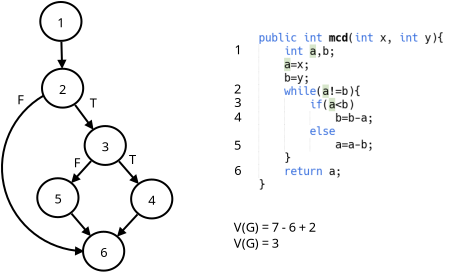 <?xml version="1.0" encoding="UTF-8"?>
<dia:diagram xmlns:dia="http://www.lysator.liu.se/~alla/dia/">
  <dia:layer name="Fondo" visible="true" connectable="true" active="true">
    <dia:object type="Flowchart - Ellipse" version="0" id="O0">
      <dia:attribute name="obj_pos">
        <dia:point val="6.78,3.585"/>
      </dia:attribute>
      <dia:attribute name="obj_bb">
        <dia:rectangle val="6.73,3.535;8.89,5.579"/>
      </dia:attribute>
      <dia:attribute name="elem_corner">
        <dia:point val="6.78,3.585"/>
      </dia:attribute>
      <dia:attribute name="elem_width">
        <dia:real val="2.06"/>
      </dia:attribute>
      <dia:attribute name="elem_height">
        <dia:real val="1.944"/>
      </dia:attribute>
      <dia:attribute name="show_background">
        <dia:boolean val="true"/>
      </dia:attribute>
      <dia:attribute name="padding">
        <dia:real val="0.354"/>
      </dia:attribute>
      <dia:attribute name="text">
        <dia:composite type="text">
          <dia:attribute name="string">
            <dia:string>#1#</dia:string>
          </dia:attribute>
          <dia:attribute name="font">
            <dia:font family="sans" style="0" name="Helvetica"/>
          </dia:attribute>
          <dia:attribute name="height">
            <dia:real val="0.8"/>
          </dia:attribute>
          <dia:attribute name="pos">
            <dia:point val="7.81,4.751"/>
          </dia:attribute>
          <dia:attribute name="color">
            <dia:color val="#000000ff"/>
          </dia:attribute>
          <dia:attribute name="alignment">
            <dia:enum val="1"/>
          </dia:attribute>
        </dia:composite>
      </dia:attribute>
    </dia:object>
    <dia:object type="Standard - Image" version="0" id="O1">
      <dia:attribute name="obj_pos">
        <dia:point val="17.2,4.75"/>
      </dia:attribute>
      <dia:attribute name="obj_bb">
        <dia:rectangle val="17.2,4.75;27.679,13.4"/>
      </dia:attribute>
      <dia:attribute name="elem_corner">
        <dia:point val="17.2,4.75"/>
      </dia:attribute>
      <dia:attribute name="elem_width">
        <dia:real val="10.479"/>
      </dia:attribute>
      <dia:attribute name="elem_height">
        <dia:real val="8.65"/>
      </dia:attribute>
      <dia:attribute name="draw_border">
        <dia:boolean val="false"/>
      </dia:attribute>
      <dia:attribute name="keep_aspect">
        <dia:boolean val="true"/>
      </dia:attribute>
      <dia:attribute name="file">
        <dia:string>##</dia:string>
      </dia:attribute>
      <dia:attribute name="inline_data">
        <dia:boolean val="true"/>
      </dia:attribute>
      <dia:attribute name="pixbuf">
        <dia:composite type="pixbuf">
          <dia:attribute name="data">
            <dia:data>iVBORw0KGgoAAAANSUhEUgAAAWkAAAEqCAYAAADXt6GMAAAABHNCSVQICAgIfAhkiAAAIABJREFU
eJzt3XlcU8f6P/DPCUsMEBZFBTfAFRArsgmIa1XcRS3aKhavIt663N5LrbfXLmi9/Wlbl36ltXVp
1Rb1asVailhbRZEqIqCtghZUQAShCiLIvmR+f6SJpklYQkIS87xfL17CycycJ0cdnsyZM8MxxhgI
IYToJJ62AyCEEKIcddKEEKLDqJMmhBAdRp00IYToMOqkCSFEh1EnTQghOow6aUII0WHUSRNCiA6j
TpoQQnQYddKEEKLDqJMmhBAdRp00IYS0YPfu3XB3d4eFhQV4PB4aGxs77Nw630nfyK+D18oc7Iov
a7HsmatV8FqZI/P14HHLF/PYhQp4rczBgYRydYSsEk3FUF7VhIs3qtXaZkd5+eWXwXEcOI5DZWWl
wjKjR4/GmDFjWmyLrm/bPc/X7NixY+DxeEhPT2+xbEZGBsLDw5GXl4eQkBC8++674PE6rus07rAz
dQAnexOET7EBACRlVONmfl2r6jU2Sf7U3oKAmohBJAKmvJMP70EC+Luaqa1dXREXF4fz58/jzJkz
LZal69t2z/M1mzVrFlxdXfHmm28iISGh2bLJyckAgPXr1+P111/viPBkPFeddF87U4RPMQUAlFQ0
tbqTnjbcAj6DBOhqZaTJ8Do8BgaGuobndyXadevWYejQoRg3blyLZen6tt3zfM04jkNERASWLFmC
xMREjB49WmnZiooKAEC/fv06KjwZOj/c0RHM+Dw4djeBeSftXQ5diEGfXLlyBenp6XjllVdaVZ6u
b9s979dszpw54PP52L17d7PlJEvuGxtrJ6dV21l/vVOLsG338X5oN1RUNSH6TDkeVTZhYE9T/GNm
F3gM6CQtm11Qj/mbCrA40BrLp3eWacf/n7lwc+Jj1+s95M5x5HwFos88RklFE5y6m+K1aTYIcFP9
I9OOHx7hq1OPpT+vnNEZiyZaKy1f9KgR+356jOSb1SipaEIXoRGG9e+E0PHW6NfDVKMxSK7Zuwu6
wsqchy/iypD/oAHdbYzx2jQbTPS0kJZdtLkQGXlPP0X8klENr5U50p/njrLEmrm2bYrzl19+wciR
I/GPf/wDDQ0N2L9/P0aMGIEtW7YgLCwMN27cwNSpU7F//37w+Xxpvd9++w0bN25EYmIiysrKYG9v
jxEjRuD111+Ht7e3tNzZs2exevVq3LhxA/369cPHH3/cbDz79+8HIP7Y2hx9ub4AsHz5cnz++eeI
i4vD1KlTpcdramrg7u6O0tJSXL9+Hfb29m1uuy306Zo5OzvjwYMHKC4uhqmp7P/B+Ph4TJ06Fe+8
8w42bNggV9fKygrjx49HTEwMdu/eDYFAoPAcIpEIgDj71ga1/2o4dLYcdx80YLKXBZpEDKevVmHl
Z0XY/a8eGOzAb7kBJU5frcKDx42Y7G0BjgN+TK1ExM5i7FhlD6+Bii9uS7wHCWBsxKH4USNiLz1p
tuzt+/X4+/YilFc1wd/VDOOHmaKyRoRz16pgZWaEN17qovEYAPHN0Wu5tRjnbo6hfTvhxOUneGff
AzjamWJgT/E/0iB/S/i7NkLEgD0ny9CnqwkmeT/9D9Oev4evvvpKehPv559/hr+/v/Tnw4cPY+LE
iVi8eDEA4OTJk5g1axbq6p7+58zLy0NeXh4aGxvxv//9D4C4I588ebK0XGZmJmbOnIkBAwYojePc
uXOwsbHBwIEDm41Xn67vli1bcPbsWYSFhSEjIwNduoj/Tb311lvIzs5GTEyMxjtoQL+uWWhoKNau
XYsTJ07I/cI+ePAgAODVV19VWt/X1xcnTpxASkqK0hvQhYWFAABLS0uVYmw3piZXb9cwzxV3mOeK
O+y3nBrp8Yy8Wua18g5b9n/3pcey7tUxzxV32GexpXLt+L2ew5Z+Uij9OfNuLfNccYd5r7zD0rKr
pcd/u1PDfFblsNCPCxTG88Ghh8xzxR32R1lDq2Pfe6pMaZmFHxYwr5V3WNL1KpnjVbVNLPlGtZJa
rddSDJJr5r3qDsu6Vyc9/lN6JfNccYf933fy17KxScQ8V9xhr39e1O74kpKSGAAGgH388cds/Pjx
DADjOI7t27ePDR48mAFgy5cvZ4wxVllZyWxtbaV15s6dyw4dOsSOHDnCQkJC2Pz586Vtz5o1S1ru
pZdeYocPH2b+/v7SYwDYkydPpOWfPHnCeDweGzduXKvj1/XrK5Gens5MTExYcHAwY4yxc+fOMY7j
2KJFi9R2jtbSh2t27949xuPx2Jw5c2SOV1VVMQsLC+bv799s/fj4eAaAffDBB3Kv1dTUsKSkJGZr
a8vMzc1ZRUWFWmJuK7Vn0i/07YQXnJ4ObQx24GOIUyek36pBRbUIlmaqjW8NduTDc8DTjFl8Hj6u
3qnF48omWFto7qZfdmE9buTXYexQc7nhFTM+D74uqmXyqvB1NsPAXk8/1o0YLD53bnF9h8Xw+uuv
QygU4vTp0+jVqxdCQ0Px22+/ITMzE3/88QcA4Pvvv0dJSQkAYMGCBYiOjpbWDw4Oxv379wGIP0qe
OnUKANCzZ08cOnQIxsbGGDNmDHr37o36evn3VVhYCJFIhO7du6v9vWn7+np4eGDDhg146623sGvX
LmzatAkODg7Yvn17h5xfFdq8Zr169cKLL76IuLg4lJeXw8rKCgAQGxuLyspKLFq0qNn6kn9DBQUF
Msfd3NyQmZkJAOjbty+OHj0KoVCo/jfQCmq/I+DcS35stq+dCRgD8h80qNyua59Ocsdc+og/It0v
1ezE8ht3xR/DvVUcVlEnx+4mMj+b8XkwMeJQXdcxd8yNjIxgYmICc3Nz8fnNzGT+rK2tBQCZ+aeS
4Y9n9eghvudQWFiI6mrxnNmxY8dKb85069YNPj4+CmN49OgRAMDGxqbd7+evtH19AeDNN9/E6NGj
sWzZMty9exfffPON1jqI1tD2NQsNDUVdXR2OHj0qPXbw4EEIBALMnTu32bqSf0OlpaUyx5cvX441
a9Zg5MiRyMnJwaFDh9QfeCupvZO2NJfPaC3NxMeq60Qqt2veSX7QXnLX+XFVk8rttkZFtbh9awvt
3+XuZCp/HThOPLVJF0iexCovf/oAhKRDVuTZh1Q6d5a9idy1a1eFdSQ3eCS/ENRJF64vj8eTjq8O
HDgQfn5+HXZuVWj7ms2ePRuWlpbST2tlZWU4deoUgoKCpJm1MpIEQZJkSCxfvhwffvghzp8/j9Gj
R2Pnzp24d++eZt5AC9Te61Qo6DAlnZwZ/8/TKblJ2tjE0KBk4nxVrfzxqlpxp6/JoQ4AEArE7T+u
VP2XjKF59j9HUVGR0nKSjBwAHj58KPOaZLjkrySdtySjft7cvn0b77zzDuzs7PD777/j/fff13ZI
Ok0gECA4OBiJiYkoKCjAt99+i/r6eoSGhrZYV5JBK0sIACAgIAAAkJOTo7SMJqm9k/69QH4cKqe4
ARwHOPz5sUjw52/ev3Z6+Q8bwJT88r2RL5813cyvA8cBPTrLD62b88XnqK1v+be5JCOvUVLWpY94
CCc1u6bFtlTVUgyqkEwZ0saTlMOGDZN+v2/fPrnXJR1sr169pJnx6dOnpWPQJSUlSElJUdh2jx49
0KVLF2RlZbU6Hn25vo2NjViwYAFEIhESExMxZ84cfPDBB/jll1/Udo7W0pdrBgCLFi0CYwwHDx7E
wYMH0aNHD0yYMKHFetnZ2QCAIUOGKC1jbS2eflhTo7n//81Reyd9LadWZj5k5t06XM+thecAAYQC
8ensOxuDb8Lh4o1q1Dc+/cv6+mflawRk5tXh6p2nHfW13Fpcy63DEKdOCjPpXl3FvxB+y2n5I3GP
LsbgccrLOvfmY2BPU5y7ViW35kBDE8P1vNY92dieGFTB4wBLMx7yihsg6uAPAUFBQdLhi6+//hoL
FizAkSNHEBMTg6VLl0ofr+XxeAgMDAQgzqSDg4Nx5MgRzJo1S+FNQ0D8Hz0gIABZWVl48qTlKWKA
/lzfyMhIXL58GR999BEGDhyInTt3olu3bggJCZEZQnrWqVOn4ObmhrCwMOmDF+qgL9cMEGe7/fv3
x44dO3D+/HksXLiwVetrpKamSuvrKrXP7uhla4LlnxZhircFGpvE86RNjDismvl0vNHYiMNETwv8
cOkJFn1cCB9nAW7k16G+gcFCoPjCOnY3RcQXxX/Ok+ZwMvUJGGNYOaOzwvITPS3w6feP8PHRUmQX
1ENoxkM3a2ME+cvfgDHvxEOglwVO/jn32rm3+IbkK2OtpL9Y1i3shr9vv49/fl6MEYPN0NfeFFW1
IiRlVGPcUHMMcVR97nFrY1BFwGAzxKdWYukn9+HRvxNMjDkMduBjxGDNrptgYWGB/fv346WXXkJd
XZ00w5GYN2+e9Pv33nsP8fHxqK+vR2xsLGJjY2FsbIzhw4crzaZnzpyJ77//HgkJCZg5c2aL8ejD
9U1KSsKmTZswceJErFixAgDQpUsXfPXVV5g8eTKWLVsmnVv+rO3btyMzMxOZmZkICQlp1YJTraEP
1+xZr776Kt577z3p961x+vRpuLm5wcnJSWkZIyNxEtjQoPrEh/ZQeyY9bbgF/jbRGonXqhB/uRKO
3U3w6Qp7ucnqq1/qgkAvCxSUNOL4xSewtTTGJ3+3QxdLxePLIeOtsHSKDZIyqvHdhQrYdzbBJ6/Z
waO//KwPABAKeNiyzA69bU1w+Hw5dsWX4fjFCqVxvxlsi4keFkjLrsWu+DLsii/Dk+qnv+oH9jLF
N2t6YrqvELcK63HobDkuZFbDc0AnzApQz533lmJQxepgW0zxsUD+gwbs+/kxdsWX4UJmx6xANm3a
NKSkpODll1+GnZ0dTExM0KtXL8yZMwf//Oc/peWGDRuGEydOwN3dHXw+H87OzoiJiWn2acK5c+dC
KBS26a67Ll/f8vJyLFy4EFZWVti7d6/Ma5MmTcLy5ctx+PBhhUNHwcHB0rH9vLw8Vd6GUrp8zf5q
/vz5AMTT51xdXVssf+nSJeTk5CAsLKzZcpLhjlu3brU7RpWoa8K1ZOL7npOP1NUkIc2KiIhgAoGA
PXz4UNuhaF1FRQXjOI799NNP2g5Fa3744QcGgH344YetKr906VJmbW3NysqUP8TGGGPZ2dmM4zhm
aWnJwsPD2XvvvceamprUEXKraH9OGSEqWrt2LUxNTbFt2zZth6J10dHRsLGxga+vr7ZD0ZrNmzfD
xMSkVbM6CgoKsH//fqxdu1aaKSszYMAAfP311+jfvz8OHDiA999/X7qeR0d4rpYqJYalS5cuiI6O
Rm5urrZD0aojR47gjTfeQFRUlE4/9KIJd+7cwZEjR5CcnIzExESsWLGiVU+iFhYWIjIyEqtWrWrV
eUJCQhASEtLecFXCMaae28GSVfBem2aDJZPU/yQYIUTevXv34Ovri02bNmHhwoXaDqfDxcXFYfr0
6RAKhZg3bx62b9+udDU7faW2TpoQoh0NDQ0wMTFpuSDRS2rppDMyMuDm5qaOeIgCvxeltbqss72X
BiMhhHQ0tdw4pA6aEEI0Qy2ddEZGhjqaIYQQ8heUSeP53rq+JWlpaeA4DuvWrdN2KIQQBSiThma3
rj9yXvlTjoQQ0hK1zJPW90z6ed66nhCi3yiTxvO/dT0hRH8ZdCatT1vXA8Dhb47h3OlfcOv323hQ
XAIrG0sM9/fCa/9agn4DlK/i1VqfffYZtmzZgqKiIri4uGDDhg2YOnVqu9slhKhOLZ20vs6T1qet
6wFgw9oP0cexN4Z5DYVdj+4oeViKn04kIOGn8/g2fj/6DVS9oz569CgKCgqwYMEC8Hg8HDhwADNm
zMDp06cxduxYufJbt25FZGQkRowYgdjYWJiayu9tSQhRgw5bykmH6frW9Tfvp7Kb91NZ9PHd0u8l
X8d+imYA2JxXZrKb91Pb3HZqaioDwHg8Hjt79qz0+IULF5ixsTEbPny4wnqOjo4MAAPArl69qupb
I4S0gMak20CbW9cDgKePu9wxF7dBsO3WBVk3stvVto+Pj8xi8f7+/vDz80NKSorCvQZXrVoFc3Nz
BAYGtmrtXkKIagx6TLqttL11fV5OPnZH7UPKxTQ8KC6R2SlCKLRopmbLvL295Y55enoiKSkJubm5
sLWVHUePiIhAREREu85JCGmZQY9Jt5U2t67Py8nH3CmhqK6uQcAYP0yYMg7mFuLthr7ZcxhNTfK7
tLeFpaWl0mPKdu0mhGgeZdJ6IvrLw3hSUYlP927Gi4GjZV47tO9ou9uvqJB/6EZyrLnt7gkhmkVj
0tCPresLC4rAcRzGjB8pczw/7x4elZahoaGxXe1Ldk1+Vnp6OjiOg6OjY7vaJoSojtbugH5sXW/f
szsYY8j4NVN6TCQS4eMN2wEA1VWK1wg5deoU3NzcEBYWBtbMqrSXL19GUlKS9Ofk5GQkJyfDz89P
bjwaAA4cOAAbGxsEBAQozMIJIepBY9LQj63rg+cH4Uj0d1i64HVMmTkBZuZmuJiYgvLyCviN9EHK
hTTU18vPMtm+fTsyMzORmZmJkJAQmRkcz3J2dsaMGTNk5kmLRCJs3LhRYfm9e/fi8ePHuHDhAo4e
PYrFixe3+T0RQlpGmfSfdH3rehe3QdhzMAr9BjgiNuYkYmPi4TbUBUdO7MOocf4QiUS4diVTrl5w
cDDMzc0BAHl5ecpjXb0akZGRiIuLw65du+Dg4IC4uDiMGjVKYfmQkBBYWIhnlOTn56v0ngghLaOd
WfRAe3dmefLkCaysrHDq1ClMmDBBbXE1NTXB3NwcUVFRWLp0qdraJYQ8RZm0AYiOjoaNjQ18fX3V
2m5sbCwaGxuVDqEQQtqPZnc8544cOYI33ngDH330EYRCodraTUtLQ3h4OJYtW4YBAwaorV1CiCza
LVwPqDrcce/ePfj6+mLTpk1YuHCh2uLJyMiAh4cHwsLCEBUVBSMj9a3DTQiRRWPSeqA9Y9INDQ0w
MTFRUlo1jDFkZWXB2dlZre0SQuSpZQqevmnvjbiO1p4Y1N1BA+IHdaiDJqRj0I1DQgjRYXTjkBBC
dBhl0oQQosMokyaEEB1GmTQhhOgwyqQJIUSHGXQmffibY3gtNALjh8/ACw7+GOk+CauXv4M7t3JV
bnP58uXgOA4nTpyQOV5TU4NBgwbB1tYWRUVF7Q2dEGIgDDqT3rD2Q9zNyccwr6EIDZ+PgDF+OPtz
EoInh+JOtmod9ZYtW+Ds7IywsDCUlpZKj7/11lvIzs7Grl27YG9vL1dv69atEAqFmDRpksIlRwkh
hskgHwuXPMySfvlXuR24b2ZkYfbEEMx5ZSb+u+UdWHO98MUXX7TYpru7O4KCggAAV65cga+vL4KC
gnDkyBEkJiZi7NixCA0Nxd69exXWd3Jyki4levXqVbi7y+8MTggxPAb5WHhLTxyOdJ8EO/tu+Pbk
16j9wxjDhg1rsc3Q0FDs27dP+vOHH36It956Czt37sSmTZvAGMO1a9eULnK0detWvPfeewgICEBs
bCxMTU3b9J4IIc8ng86k83LysTtqH1IupuFBcQkaGhqkZZz6OSA+6ajKj2SLRCKMGzcOiYmJ4PF4
SExMREBAgFriJ4QYDoPdPisvJx9zp4SiuroGAWP8MGHKOJhbiLe1+mbPYTQ1NbWrfR6Ph1mzZiEx
MREDBw6En5+fOsImhBgYtXTS+tZBA0D0l4fxpKISn+7djBcDR8u8dmjfUen3xcXFbR6TBoDbt2/j
nXfegZ2dHX7//Xe8//77WL9+vfreACHEIBhsJl1YUASO4zBm/EiZ4/l59/CotAz8TuLNaIuLi1vV
uYaGhko76cbGRixYsAAikQiJiYlYu3YtPvjgA0yYMIGGPAghbWKw86Tte3YHYwwZvz7dvFUkEuHj
DdsBANVV4g1j3d3dwRhr8evZm4aRkZG4fPkyPvroIwwcOBA7d+5Et27dEBISgvLycoXxHDhwADY2
NggICEBFRYXm3jghRL8wNbh+/bo6mukwN++nsmM/RTMjYyMmtBSyeQtns7/9PYQNchnA7Hp0Z34j
fRiPx2O/5V1oc9vnz59nPB6PTZw4Ueb4yZMnGQA2b948hfVefPFFBoABYF9++aVK74sQ8vwx2Eza
xW0Q9hyMQr8BjoiNOYnYmHi4DXXBkRP7MGqcP0QiEa5dyWy5oWeUl5dj4cKFsLKykpsPPWnSJCxf
vhyHDx+WybolQkJCYGFhAQDIz89X+X0RQp4vNE+6BR25M0tTUxPMzc0RFRWFpUuXdth5CSG6y2Az
aV0UGxuLxsZGjBkzRtuhEEJ0hEGv3aFL0tLSEB4ejmXLlmHAgAHaDocQoiMok9YBGRkZ8Pf3R3Bw
MLZv367tcAghOsRg50nrksGDB+PatWu0AzchRI5aOml905E3A1uD4zjqoAkhChnkAkuEEKIv6MYh
IYToMIO9cZiWlgaO47Bu3Tpth0IIIUpRJk0IITrMYDNpQgjRB5RJE0KIDqNMGsBnn32Gvn37QiAQ
wMPDAydOnFC5LWdnZ3Tu3Fnhjt/x8fHgOA7vvvtue8IlhBgQg8+kjx49irfffhuTJ09GWFgY8vLy
MGPGDJw9e1al9kJDQ1FWVqawoz948CAA4NVXX5V7bevWrRAKhZg0aZLCDp4QYpgMdp50WloavL29
wePxcObMGemiRhcvXsTo0aPh6emJS5cutXn7rIKCAjg4OGDWrFk4evTpNlzV1dXo3r07XnjhBVy4
cEGuvpOTE/Ly8gAAV69ehbu7u1reJyFEz6ljUWp9W/SfMcZSU1MZAObr6yv32siRIxkA9vDhQ3b1
6lXpYvzNfYWGhkrrT5gwgfH5fPb48WPpsUOHDjEAbNeuXQrj2bJlCzM3N2eBgYGsrq5O7e+XEKKf
DH5M2tvbW+6Yp6cnACA3N1el7bNCQ0NRV1cnk0kfPHgQAoEAc+fOVRhHREQEKisr8eOPP8LU1FS9
b5IQorcMfkza0tJS6bGSkhKV2pw9ezYsLS0RHR0NACgrK8OpU6cQFBQEKysr1YMlhBgctSywpM+Z
tKJNXyXHunbt2uYxaQAQCAQIDg7GV199hYKCAsTHx6O+vh6hoaHqDZ4Q8twz+KVKU1NT5Y6lp6eD
4zg4OjqioKAA69evb7Gd0NBQaScNAIsWLcKXX36JgwcPIj4+Hj169MCECRPUGjsh5Pln8GPSly9f
RlJSkvTn5ORkJCcnw8/PD7a2tiqNSQNAQEAA+vfvjx07duD8+fNYuHAheDzll/vAgQOwsbFBQECA
wuyeEGKYDH5M2tnZGTNmzMDKlSvxj3/8A9OmTYNIJMLGjRvb3farr76Ku3fvgjGmcG70s/bu3YvH
jx/jwoULMjccCSGGzeAz6dWrVyMyMhJxcXHYtWsXHBwcEBcXh1GjRrW77fnz5wMQXx9XV9dmy4aE
hMDCwgIAkJ+f3+5zE0KeDwY7Ju3l5QX2zHM8//znP9V+jps3bwIAFi5c2GLZRYsWYeHChTA3N0fP
nj3VHgshRD8ZfCatSZs3b4aJiUmrZ3XExsaisbFR+vQjIYQYbCatKXfu3MGRI0eQnJyMxMRErFix
At27d2+xXlpaGsLDw7Fs2TIMGDCgAyIlhOgDg127Q1Pi4uIwffp0CIVCzJs3D9u3b4dAIGi2TkZG
Bjw8PBAWFoaoqCgYGRl1ULSEEF2nlk6aMun2YYwhKyuLdgwnhMhRy3AHaR+O47TSQf9elNbqss72
XhqMhBCiDN04JIQQHWbwD7MQw7F79264u7vDwsICPB4PjY2N2g6JkBZRJt0K2QX18FqZgx0/PGpT
vWMXKuC1MgcHEsoVvn7mahW8VubIfD14rP6OY/To0To9rS8tLQ0cx2HdunVtqnfs2DHweDykp6e3
WDYjIwPh4eHIy8tDSEgI3n333WYf0ydEV1AmrUGNTZI/Fd+bdbI3QfgUG4RPsYFLH75GYoiLi8P5
8+fx3nvvqbXdt956CxzHwdbWVq3ttsWsWbPg6uqKN998s8WyycnJAID169fjiy++wPr166mTJnrB
4Jcq1aRpwy3gM0iArlaKp9T1tTNF+BTxAv8lFU24mV+n9hjWrVuHoUOHYty4cWpvW9s4jkNERASW
LFmCxMREjB49WmlZyaJV/fr166jwCFELyqQ1yIzPg2N3E5h30k7GduXKFaSnp+OVV17Ryvk7wpw5
c8Dn87F79+5my0lmmhob04Qmol8Mckx6yjv5CP24sNkyJ1Mr4bUyBwm/VskcT7xWhVc2FsD/X7mY
tf4efkqvlKu744dHMuPM+356rLbYE36twuKt9zHmzTyMeiMPy6OK8OudWoVl9+/fD0A8LNCcw98c
w2uhERg/fAZecPDHSPdJWL38Hdy5lau2uFvrs88+Q9++fSEQCODh4aFw1/VnWVlZYfz48YiJiUFN
TY3SciKRCIA4+yZEnxhkJj3EiY9bhfVKx4oBSIce3ByfjhX/mlOLDQdLMKxfJ0wbLsSDx414Z/8D
ZBfWy9T1HiRA+BQbzPAVqjXuvT89xpo9f6CkvBHThwsR5C/E3QcNeG17EdJvyXdQ586dg42NDQYO
HNhsuxvWfoi7OfkY5jUUoeHzETDGD2d/TkLw5FDcyVbcUZuYmABQb2Z69OhRvP3225g8eTLCwsKQ
l5eHGTNm4OzZs83W8/X1RW1tLVJSUpSWKSwU/1JWtF0aIbrMIMekX3DqhDNXq3D7fj2ceyu+YXcj
vw7dbYzRzdoYjyvFnfD1nDr8b20vOHQXd1Ce/Tvh7X0PcCqtEgN7dpbW9R4ogPdAAX69U4vYS0/U
EnNOUT0+j3uEIU587FjVAwJTcUYYNtkG8zcW4MMjpTjydi9p+crKSmRkZLRqVsf+mJ3w9HGXOfZq
2MuYPTEEe3cewH+3vCNXp1cv8bl69Ogh95oqW44B4lUDz5w5I435lVdewejRo/Gf//wHly5dUtqO
ZOPgixcvyr3f2tpapKWl4eDBgzA3N9e7f6uEGOQCS0P+zI5v5NfBuTfbiS2aAAAgAElEQVQfj540
IWJnMab4CDF3lCVETDztzt9Vds0N70ECaQcNACOHmAEAcotlM2lNiEuphEgEhE2ykXbQAGBpxsN0
XyF2nyxD/sMG9Okqjq+wsBAikahVizv9tYMGABe3QbDt1gVZN7IV1nFycgIA9O7dW+614uJilbYc
8/Hxkelk/f394efnh6SkJJSUlCidSSJ5jwUFBTLH3dzckJmZCQDo27cvjh49CqFQvZ9uCNE0g8yk
nfvwYWLEiYc0RgCXs2qQkVcHHsdh7ihL5BXXo7pOhCFOnWTq9elmIvOzGZ8HEyMO1XWaX6Mq8654
+CX9Vq30e4msAvHPBc900o8eied029jYtNh2Xk4+dkftQ8rFNDwoLkFDQ4P0NaHQQmEdR0dHAIo7
acmWY23l7e0td8zT0xNJSUnIzc1V2klL3mNpaanM8eXLl+Pu3btITk5GUlISDh061OwMEEJ0kUFm
0qbGHAb1NsWNu+IM+HJWDXwGCZB+qxbVtSLc+HM8eoiT7FCIGV/+phPHAaIOWEiwvEo86frr08pv
QtbWP41DsvJeba3im4oSeTn5mDslFNXVNQgY44cJU8bB3EL8CeGbPYfR1NSksJ6DgwM4jlPYSatK
0Xix5FhJSYnSetXV1QAAMzMzmePLly+Xfj9mzBjs3LkTb7/9tlpjJkTTDDKTBsTj0kfOV6C+kSEt
uwarX7JFQUkD0m7V4kZ+HUyMOKXj1dpgxufBiMfhwjZHGBu1PEOha9euAJ5m1MpEf3kYTyoq8ene
zXgxUDbLPLRP+V6LfD4fPXr0UDrcocqYtKINeCXHJO9HEUkG3VyZgIAAJCYmIicnhzppolcMMpMG
ADcnPg6eZTj3WxUePG6C14BO8HUxQ2pWDW7m12FgL1OYGrdvupZkfnRNfcuZtvmfWXqtkrLOvU1x
LbcWWQX1GOzQ8i+PHj16oEuXLsjKymq2XGFBETiOw5jxI2WO5+fdw6PSMvA7KT/XX8eAJVQdk05N
TZUrk56eDo7jpMMrimRni8fNhwwZorSMtbU1ADQ7TY8QXWSQ86QBcSYNAPt+fowX+vJh1okHPxcB
km9WI7ugXvp6e/ToYgweB/yW0/yQAwD0+nMsWVnZGX5CcBywNaYUT2pEMq81NjEkZVTLHOM4DgEB
AcjKysKTJ8pnmNj37A7GGDJ+zZQeE4lE+HjDdgBAdVW1wnpff/01rKys8OKLL6K+XvbGqWRMuqWv
ffv2ydS7fPkykpKSpD8nJycjOTkZfn5+zT5+LuncAwIClJYhRF8ZbCZtZ2OMrlZGyC6ox4oZ4ulz
PoMEeOthI5pETG48WhXmnXgI9LLAydRKROwslg6fvDLWCkKB7O/HiZ4W+PT7R/j4aCmyC+ohNOOh
m7UxgvzFsxGce/Px2rTO2PHDI7y04R78XMzQ1coIf5Q14tLvNWgSAWc+dJBpc+bMmfj++++RkJCA
mTNnKowxeH4QjkR/h6ULXseUmRNgZm6Gi4kpKC+vgN9IH6RcSJPrhAHxgzIVFRVISEhAdna2Wv7+
nZ2dMWPGDCxYsAA8Hg8HDhyASCTCxo0bm613+vRpuLm5SWecKCLZ7ebZm6KE6AODzaQBSGdv+DqL
b7KZd+JJO2c3x/Zn0gDwZrAtJnpYIC27Frviy7ArvgxPqkVy5YQCHrYss0NvWxMcPl+OXfFlOH5R
dox2caA1Pvm7HfrZmyLxWhUOnC3Htdw6eA0QIDJEfjx27ty5EAqFOHTokNL4XNwGYc/BKPQb4IjY
mJOIjYmH21AXHDmxD6PG+UMkEuHalUy5en/7299gaWmJ8ePHY9CgQSpcGXmrV69GZGQk4uLisGvX
Ljg4OCAuLg6jRo1SWufSpUvIyclBWFhYs21Lhjtu3bqlllgJ6Si0fdZz7o033sDnn3+O/Px8uSGD
52FnlvDwcHz77bfIzc2VdsSK3Lp1C4MGDYJQKMTLL78MOzs7REZG0kp4ROfRRrTPudLSUvTr1w8r
VqzABx98IPOavnfSBQUF6NevH/773/+2arnS6OhobNu2DVlZWaiqqkJDQwMtuER0nkGu3WFIunTp
gujoaNjZ2Wk7FLUrLCxEZGQkVq1a1aryISEhSE9PR2VlJRhj1EETvUCZtAHT90yaEENAmTQhhOgw
g/y8Rzc6xdqSHVPWTYh20HAHaRXqpAnRDoMc7tC3eAkhhssgH2bRt3j/6tiFCnitzMGBhPJWlT+c
WI7Z79+D7+u58FqZgw0HHiotO3r06FZtFKBOaWlp4DgO69ata1O9Y8eOgcfjIT09XTOBEaIDKJPW
Q41Nkj9bHqm6eKMaH39bik6mHBa+aIXwKTYY/YK5wrJxcXE4f/483nvvPXWGqzGzZs2Cq6trq+ZI
E6KvDHKpUn2L96+mDbeAzyABuloZtVj2QqZ41bfNS+3Qo0vzf93r1q3D0KFDMW7cOLXEqWkcxyEi
IgJLlixBYmIiLehPnkuUSeshMz4Pjt1NpEuhNqe0ohEAYGvZfId+5coVpKen45VXXlFLjB1lzpw5
4PP52L17t7ZDIUQjKJPWIzt+eISvTj3dmWXljM5YNFF+vYpvzpTj/76T3UrK/19Pd/2e6SfEuwtk
F2Tav38/APEQQnMOf3MM507/glu/38aD4hJY2VhiuL8XXvvXEvQboHwVumcVFRVhz549qK+vx4YN
G2Re++yzz7BlyxYUFRXBxcUFGzZswNSpU5W2ZWVlhfHjxyMmJga7d++W7khDyPPCIJcq1bd4JbwH
CWBsxKH4UWOzu5APdeIjfIp437+fr1Qit7gBiwOtpTu6KNpx5ty5c7CxscHAgQObjWHD2g/Rx7E3
hnkNhV2P7ih5WIqfTiQg4afz+DZ+P/oNVNxRM8aQkJCAzz//HN9//z0aGxvlHuc+evQoCgoKZJYq
nTFjBk6fPo2xY8cqjcnX1xcnTpxASkpKh9/0JETjGNE7V2/XMM8Vd9jeU2Utln1zdzHzXHGH1dWL
lJZ58uQJ4/F4bNy4cUrL3Lyfym7eT2XRx3dLv5d8HfspmgFgc16ZyW7eT5WpV1payrZu3coGDhzI
ADBzc3O2aNEilpSUJC2TmprKADAej8fOnj0rPX7hwgVmbGzMhg8f3ux7jI+PZwDYBx980MLVIET/
0Jg0QWFhIUQiEbp3795iWU8fd7ljLm6DYNutC7JuZEuPpaSkYNGiRejZsyciIiJgbW2NnTt3oqio
CHv37lW4i4qPj49MJuzv7w8/Pz+kpKQ0uxGtJG5l23kRos9oTJpIN6u1sbFpsWxeTj52R+1DysU0
PCgukdnpRCi0AABcu3YNvr6+4PP5+Pvf/46wsLBWXXNvb2+5Y56enkhKSkJubq7SLbQkcUs2pCXk
eUJj0kR6s622tvm9GPNy8jF3Siiqq2sQMMYPE6aMg7mFGQDgmz2H0dQknsBtaWkJOzs7FBcX49Sp
U+jZsye6du3aYqZuaWmp9FhzmXR1tXgfRjMzs2bbJ0QfUSZN0LWreKaHJKNWJvrLw3hSUYlP927G
i4Gyc5IP7Tsq/d7R0RH5+fk4fvw4Pv/8c6xZswZr167FtGnTsGTJEkyePFm65+CzKioqlB6TxKiI
JINurgwh+orGpPWQZH50Tb161sbq0aMHunTpgqysrGbLFRYUgeM4jBk/UuZ4ft49PCotQ0NDo/SY
iYkJgoODkZCQgN9//x0rV65EYmIipk+fjj59+mDt2rXIycmRaUey6/ez0tPTwXEcHB0dlcaVnS0e
Cx8yZEhLb5UQvUNrd+ihHl2MweOA33KaH55oLY7jEBAQgKysLDx5onxqn33P7mCMIePXpxvTikQi
fLxhOwCguqpaYb1BgwZh27ZtKCwsxFdffYVevXph48aNeP/992XKXb58GUlJSdKfk5OTkZycDD8/
P6Xj0cDTzl3RzUhC9B1l0nrIvBMPgV4WSMuuQcTO4qe7kNfI70LeWjNnzoRIJEJCQoLSMsHzg2Bk
bISlC17Hun9vxEfv/x9mTwhBxm834TfSB08qKlFfX6+0vkAgwN/+9jekpKQgPT0d06ZNk3nd2dkZ
M2bMwMqVK/GPf/wD06ZNg0gkwsaNG5uN/fTp03Bzc4OTU+sepiFEn1AmrafeDLbFRA8LpGXXPu2k
q1XvpOfOnQuhUIhDhw4pLePiNgh7Dkah3wBHxMacRGxMPNyGuuDIiX0YNc4fIpEI165kKq3/LA8P
D7z00ksyx1avXo3IyEjExcVh165dcHBwQFxcHEaNGqW0nUuXLiEnJwdhYWGte6OE6Bm1LPqvb7Ml
9C3ejvLGG2/g888/R35+vtzwgq4u+h8eHo5vv/0Wubm5sLaWf0SeEH1HmTSRWrt2LUxNTbFt2zZt
h9IqBQUF2L9/P9auXUsdNHlu0Zg0kerSpQuio6NhZ2en7VBapbCwEJGRkXJrgBDyPKE9Dkmr6Opw
ByHPO8qkCSFEh6nliUOiWbpwo5OyY0K0g4Y7CCFEh9Fwhx7Qt3gJIepDU/D0gL7FCwBpaWngOA7r
1q3Ti3YJ0VWUSesBfYuXEKI+lEnrAX2LlxCiPpRJ6wF9i5cQoj6USesBfYv3rz777DP07dsXAoEA
Hh4eOHHihE62u3PnTkyfPh1OTk7g8/mwt7fH/PnzcfPmTbXES4gqaIElPaBv8QLiG3ze3t4YPHgw
CgoKsGDBAvB4PBw4cADl5eU4ffo0xo4dqzPtAoCxsTH69+8PT09P9O7dG8XFxYiJiQFjDJcvX4ar
q6tcna1btyIyMhIjRoxAbGwsTE1NVTo3IcrQPGmiEZLOlMfj4cyZM9JdwC9evIjRo0fD09MTly5d
QnFxMb744osW23N3d0dQUFCr21XFL7/8IrdxwNWrV+Hh4YElS5Zgz549cnWcnJyQl5cnLevuLr+b
OiHtwtTg+vXr6mimw1C8mpeamsoAMF9fX7nXRo4cyQCwhw8fsqtXrzIALX6Fhoa2qV11srOzY15e
Xgpf27JlCzM3N2eBgYGsrq5OreclhDHGaCNaPaBv8T7L29tb7pinpyeSkpKQm5sLb29vMBU+zLXU
rq2tLSorK7F582albQQEBGD8+PHSn7Ozs7Fp0yacPXsW9+/fl9llxsrKSmEbERERiIiIaHP8hLSW
WjppfRszpXg7jqWlpdJjJSUlGm23srIS69evV9rGv//9b2knnZ2dDR8fH1RVVSEwMBCzZ8+GUCgE
AGzfvh2NjY1K2yFEkyiT1gP6Fu+zKioqlB7r2rVrm8ekW9suANjZ2bU6S4+KikJ5eTmOHz+OmTNn
yry2Y8eOVrVBiCZQJq0H9C3eZ0l28n5Weno6OI6Do6MjCgoKms12JUJDQ2U66Zbabau8vDxwHCe3
Oe7t27fx8OFDCASCNrdJiDrQPGk9oG/xPuvy5ctISkqS/pycnIzk5GT4+fnB1tYW7u7uYIy1+LVv
3742tdtWffr0AWNMpvMXiURYs2YNAPHQiSIHDhyAjY0NAgICFGb3hLSbOu4+6tvsA4pX8ySzMFxd
XZm1tTVbsWIFW7VqFevcuTPj8XgsMTFRp9q9cuUKMzY2ZtbW1mzZsmXsjTfeYC+88ALr3bs3Gz9+
POPxeKy2tlau3osvviidgfLll1+qdG5CmqOWTpqQv5J0pl999RXbtm0bc3BwYHw+nw0bNozFx8fr
XLuMMXb69Gnm5+fHzM3NWffu3dnixYvZ/fv32ZYtWxgAhb8A9u7dyywsLBgAFhkZ2a7zE6IIPXGo
B/QtXkPT1NQEc3NzREVFYenSpdoOhzxn6IlDQtrpu+++Q3BwMG7evIkBAwZoOxzynKFV8PSAvsVr
SNLS0hAeHo5ly5ZRB000gjJpQlSUkZEBDw8PhIWFISoqCkZGRtoOiTyHKJPWA/oWr6EYPHgwrl27
hh07dlAHTTRGLZ000Sy6aaibOI6Ds7OztsMgzzka7iCEEB1Gwx2EEKLDKJN+Dp25WoV/f/mHzLH4
//ZBN2u1LNVCCOlAlEk/h5zsTRA+xQbhU2zg0oev7XAIIe1AS5U+h/ramSJ8inivvZKKJtzMr9Ny
RIQQVVEmTQghOowyaT2T8GsVohPKkVNUD5EIcHPkI3yKDdz7dVK5TZEIiPmlAt9drEBhiXgHkp5d
jDFisBlem94ZPE7zMRBCFKNMWo/s/ekx1uz5AyXljZg+XIggfyHuPmjAa9uLkH6rRuV2P419hA+P
lAAMmDVCiKnDLSA0M8K+nx+jsVH2vrKmYiCEKEazO/RETlE9Xt5YgMEOfOxY1QMCU3F6W1EtwvyN
BTDrxMORt3vJ1ft//yvBsV8qmp3dMfE/d9HJlMOx93rD2Ohp2pz3RwP6dDUBj9e+GAghqqNMWk/E
pVRCJALCJtlIO0cAsDTjYbqvEDlF9ch/2KBS2yIGGPM4GP1lXMOx+9MOWtMxEEIUozFpPZF5VzxD
I/1WrfR7iawC8c8FD8WZb1uNecEMxy8+wZJt9/GiuzmGOPLh4sCHiZFsp63JGAghitFGtHqivKoJ
APD16cdKy9TWqzZytWauLew7GyM+tRLbjpUCAMw78RA6wRqLA607JAZCiGKUSesJMz4PRjwOF7Y5
yowbq4OpMYclk2ywZJINHpY34ZeMauw+WYYdPzyCc29T+LuaaTwGQohiNCatJ5x7m6JJxJBVUN+m
euZ8cWfa2gy3q5URZo0QIjKkKwDg1zu17Y6BEKI6tXTS+paZ6lu8ADDDTwiOA7bGlOJJjUjmtcYm
hqSMaoX1ev05PvxbTq3C10UiIDW7Bn+d43PvzxuA1uZP10lWNQZCiOpoI1o98tWpx9jxwyN0sTSC
n4sZuloZ4Y+yRlz6vQZNIuDMhw5ydZ7UiDDjvXw0MWCmrxBCMx66WRsjyF8IAKhvYPD/Vy562prg
BSc+ulkb497DBiReq4a1BQ//W9sLNhZG7YqBEKI6mietZ37JqMbBs+W4mV+HukaGblbGcO3DxyRv
C4waYqawzpXbtdhytBS37tdJnxDct7onAPH0uz0ny5B+qxa5xfWorBHB1soIvi5mCJtkrXButSox
EEJUQ5k0IYToMMqkCSFEh9HsDkII0WGUSRNCiA6jTJoQQnSYWjppoln0S4UQw0XDHYQQosNouEMP
6Fu8hBD1ocfC9YC+xauP0tLSwHEc1q1bp+1QCJFBmbQe0Ld4CSHqQ5m0HtC3eAkh6kOZtB7Qt3gJ
IepDmbQe0Ld4JXbu3Inp06fDyckJfD4f9vb2mD9/Pm7evKmT7Up89tln6Nu3LwQCATw8PHDixAm1
tEuIKmiBJT2gb/FKGBsbo3///vD09ETv3r1RXFyMmJgYMMZw+fJluLq66ky7aWlp8Pb2xuDBg1FQ
UIAFCxaAx+PhwIEDKC8vx+nTpzF27Fi5elu3bkVkZCRGjBiB2NhYmJqaqvSeCFGG5kkTjfnll18Q
EBAgc+zq1avw8PDAkiVLsGfPHhQXF+OLL75osS13d3cEBQW1ut22knTSPB4PZ86cwZgxYwAAFy9e
xOjRo+Hp6YlLly7J1XNyckJeXp40Bnd39zafm5BmMTW4fv26OprpMBSvdtnZ2TEvLy/GGGNXr15l
AFr8Cg0NbVO7bZWamsoAMF9fX7nXRo4cyQCwhw8fyr22ZcsWZm5uzgIDA1ldXZ1K5yakObQRrR7Q
t3glsrOzsWnTJpw9exb3799Hff3TvRGtrKwAiDNk1sYPc61pFwAqKyuxefNmpe0EBARg/PjxMse8
vb3lynl6eiIpKQm5ubmwtbWVeS0iIgIRERFtip+QtlBLJ61vY6YUr+ZlZ2fDx8cHVVVVCAwMxOzZ
syEUirfs2r59OxobGzXebmVlJdavX6+0rX//+99ynbSlpaVcOcmxkpISlWImpD0ok9YD+hYvAERF
RaG8vBzHjx/HzJkzZV7bsWOH9Pu2jkm3tl0AsLOza3OWXlFRofRY165d29QWIepAmbQe0Ld4ASAv
Lw8cx2HatGkyx2/fvo2HDx9CIBAAEHfSzWW7EqGhoQgKCmp1u6pKTU2VO5aeng6O4+Do6NiutglR
Bc2T1gP6Fi8A9OnTB4wxmU5PJBJhzZo1AMRDEcDTMemWvvbt29emdlV1+fJlJCUlSX9OTk5GcnIy
/Pz85MajAeDAgQOwsbFBQECAwiyckPaiedJ6QN/iBcTT0Xx8fGBhYYF58+bBwsICP//8M8rKyjBo
0CAkJCSguroafD5fJ9qVTMFzdXXF/fv3ZeZJP378GGfPnsWoUaPk6o0fPx5nzpwBAHz55ZdYvHhx
m85LSEsok9YD+hYvAAwbNgw//vgjXFxcEB0djejoaHh5eSElJQWTJ0+GSCRCSkqKzrQrsXr1akRG
RiIuLg67du2Cg4MD4uLiFHbQABASEgILCwsAQH5+vsrnJUQZyqT1gL7Fa2iamppgbm6OqKgoLF26
VNvhkOcMPXFISDt99913CA4Oxs2bNzFgwABth0OeM7QKnh7Qt3gNSVpaGsLDw7Fs2TLqoIlGUCZN
iIoyMjLg4eGBsLAwREVFwcjISNshkecQZdJ6QN/iNRSDBw/GtWvXsGPHDuqgicYY5I1DQgjRFzTc
QQghOswghzskVq5cCVNTU/Tq1QuvvvoqSktLtR0SIYTIMFqnhj3su3XrpoZQtMPOzg6lpaU4efIk
qqqqMGXKFG2HRAghUjQmDaCmpga2trZwcXFBWlqatsMhhBApGpP+U//+/cHj8ZCdna3tUAghRMqg
x6SfZWxsDJFIpO0wCCFEhkEusKQIx3FtXiCeEEI0jTLpPwkEAhQXF6O6ulrboRBCiBRl0n8aMWIE
qqurMW/ePFy/fl1mc1NCCNEWmt3xp8rKSqxcuRL79++XHvvuu+8QFBSkxagIIYbOIDeiVSQzMxPH
jx+HkZERpk6dCldXVzg7O2s7LEKIgTPIjWgV+eijj1BeXo6YmBjMnj1b2+EQQggAmictNWzYMBQW
FuLBgwfaDoUQQqRodsefampqYGlpqe0wCCFEBs3uIIQQHUaZ9J8aGhpo4XZCiM6hTBpAVVUVioqK
YGNjo+1QCCFEhkHP7oiPj8e5c+eQkJCAmpoajBw5UtshEUKIDIOe3bFy5Urs3LkT9vb2mDRpEjZv
3kw3DwkhOoWeOCSEEB1m0Jk0IYToOprdQQghOkwtnTQhhBDNoOEOQgjRYTTcQQghOowyaQ0qr2pC
5t06+LuaaTsUQoieokxaQ0QiYMo7+ThyvkLboRBC9Bg9Fq4hDAx1DfQhhRDSPpRJE0KIDjPoMekb
+XV49aNCRIZ0xQtOnfDJd6W4eqcWjAGDepti0+Lu6Cx8ujJewq9ViE4oR05RPUQiwM2Rj/ApNnDv
10laZtHmQmTk1Sk959xRllgz1xYAkF1Qj/mbCrA40BrLp3eWKef/z1y4OfGx6/UebY5X0u67C7rC
ypyHL+LKkP+gAd1tjPHaNBtM9LRQ+Zrt3LkTcXFxyMjIwP3799G5c2eMHTsW7777LlxcXFRulxCi
GGXSAO4+aMDST+6jqk6EOQGWGD3EDLcK6lFRLZKW2fvTY6zZ8wdKyhsxfbgQQf5C3H3QgNe2FyH9
Vo20XJC/JcKn2CBssnhFvT5dTRA+xUb6NWJw+28itiZeADhztQrrvnkIVwc+pvsK8bC8Ee/se4Ds
QtV3Ql+xYgVu3boFf39//Otf/0JgYCB++OEHeHt748aNGwrrbN26FUKhEJMmTaJd2AlpI9qIFsD/
zpVjySQb/G2itfTYg8eN6GQq/h2WU1SPz+MeYYgTHztW9YDAlAMAhE22wfyNBfjwSCmOvN0LABDk
LwQANIkY9pwsQ5/u4k66I+OVuPR7NaLX9MLAXqYAAK+BAvznqz/wY2olBvaUzdxb69y5cwgICJA5
9vrrr8PDwwNbt27Fnj175OpERUWhsrISp06dwo0bN+Du7q7SuQkxRJRJA7A2N8LCF61kjnWzNoal
mfjyxKVUQiQCwibZSDtoALA042G6rxA5RfXIf9igM/FK+DqbSTtoABgxWAAAyC1WPZv9awcNiPeH
tLOzw2+//aawzqpVq2Bubo7AwEC4urqqfG5CDBFl0gDc+3WCsRGn9PXMu+Ix5vRbtdLvJbIKxD8X
PGxAn64mmgvyGS3FK+HYXTYeMz4PJkYcqutUvw2RnZ2NTZs24ezZs7h//77M8IWVlZXCOhEREYiI
iFD5nIQYMoNe9F+iu03zl6G8qgkA8PXpx0rL1NZ33P3XluKV6GQq35FznHh6oCqys7Ph4+ODqqoq
BAYGYvbs2RAKxcM727dvR2Njo0rtEkKUo0wagFELgz5mfB6MeBwubHNsVQbbakqaamxiaGhS3pG2
FK+mREVFoby8HMePH8fMmTNlXtuxY4d2giLkOUdj0q3g3NsUTSKGrILWj+VynLgHbmyms5WMbz+u
lJ2Vkf+wAbo4MTIvLw8cx2HatGkyx2/fvo2HDx+ioaHjxuUJMRT0xGErzPATguOArTGleFIj26E2
NjEkZVTL1eFx4huLecUNEInkXgYA2Hc2Bt+Ew8Ub1ahvfNorf/1zuVrjV5c+ffqAMYbU1FTpMZFI
hDVr1gAAKisrFdY7cOAAbGxsEBAQgIoKekyekLagMelWcO7Nx2vTOmPHD4/w0oZ78HMxQ1crI/xR
1ohLv9egSQSc+dBBrl7AYDPEp1Zi6Sf34dG/E0yMOQx24EvnShsbcZjoaYEfLj3Boo8L4eMswI38
OtQ3MFgIdG+p77CwMOzatQuTJ0/GvHnzYGFhgZ9//hllZWUYP348EhISUFdXBz6fL1Nv7969ePz4
MS5cuICjR49i8eLFWnoHhOgfyqRbaXGgNT75ux362Zsi8VoVDpwtx7XcOngNECAypKvCOquDbTHF
xwL5Dxqw7+fH2BVfhguZsln36pe6INDLAgUljTh+8QlsLY3xyd/t0MXSSGGb2jRs2DD8+OOPcHFx
QXR0NKKjo+Hl5YWUlBRMnjwZIpEIKSkpcvVCQkJgYSF+yjE/P0H/Ru4AAAJwSURBVL+jwyZEr9FG
tKRDNDU1wdzcHFFRUVi6dKm2wyFEb1AmTTpEbGwsGhsbMWbMGG2HQoheodkdROPS0tIQHh6OZcuW
YcCAAdoOhxC9YtCr4BHNy8jIgIeHB8LCwhAVFQUjI90baydEl9GYNNEoxhiysrLg7Oys7VAI0UuU
SRNCiA7Tvcm4hBBCpNTaSa9cuRKmpqbo1asXXn31VZSWlqqzeUIIMThqeeJQYsqUKTAzM8O5c+fw
zTffwNLSEp9++qk6T0EIIQZFI2PSNTU1sLW1hYuLC9LS0tTdPCGEGAyNjEkLBALY29vTYjqEENJO
GrtxaGxsDJGy5d8IIYS0isY6aY7jQLP7CCGkfTTWSQsEAhQXF6O6Wn6tZUIIIa2jsU56xIgRqK6u
xrx583D9+nWZDUsJIYS0jsaeOKysrMTKlSuxf/9+6bHvvvsOQUFBmjgdIYQ8l9Q6T/pZmZmZOH78
OIyMjDB16lS4urrS+g2EENJGGuukP/roI5SXlyMmJgazZ8/W1GkIIeS5prHhjmHDhqGwsBAPHjzQ
RPOEEGIQNHbjsKamBpaWlppqnhBCDAKtgkcIITpMY510Q0MD7cJBCCHtpJFOuqqqCkVFRbCxsdFE
84QQYjDUOrsjPj4e586dQ0JCAmpqajBy5Eh1Nk8IIQZH7Z30zp07YW9vj6VLl+Ldd99VZ/OEEGJw
aI9DQgjRYTS7gxBCdBh10oQQosOokyaEEB1GnTQhhOgw6qQJIUSHUSdNCCE6jDppQgjRYdRJE0KI
DqNOmhBCdBh10oQQosOokyaEEB1GnTQhhOgw6qQJIUSHUSdNCCE67P8Dn0Ah1DcdijkAAAAASUVO
RK5CYII=</dia:data>
          </dia:attribute>
        </dia:composite>
      </dia:attribute>
    </dia:object>
    <dia:object type="Standard - Text" version="1" id="O2">
      <dia:attribute name="obj_pos">
        <dia:point val="16.487,6.198"/>
      </dia:attribute>
      <dia:attribute name="obj_bb">
        <dia:rectangle val="16.487,5.604;16.895,6.349"/>
      </dia:attribute>
      <dia:attribute name="text">
        <dia:composite type="text">
          <dia:attribute name="string">
            <dia:string>#1#</dia:string>
          </dia:attribute>
          <dia:attribute name="font">
            <dia:font family="sans" style="0" name="Helvetica"/>
          </dia:attribute>
          <dia:attribute name="height">
            <dia:real val="0.8"/>
          </dia:attribute>
          <dia:attribute name="pos">
            <dia:point val="16.487,6.198"/>
          </dia:attribute>
          <dia:attribute name="color">
            <dia:color val="#000000ff"/>
          </dia:attribute>
          <dia:attribute name="alignment">
            <dia:enum val="0"/>
          </dia:attribute>
        </dia:composite>
      </dia:attribute>
      <dia:attribute name="valign">
        <dia:enum val="3"/>
      </dia:attribute>
    </dia:object>
    <dia:object type="Standard - Text" version="1" id="O3">
      <dia:attribute name="obj_pos">
        <dia:point val="16.469,8.155"/>
      </dia:attribute>
      <dia:attribute name="obj_bb">
        <dia:rectangle val="16.469,7.561;16.876,8.306"/>
      </dia:attribute>
      <dia:attribute name="text">
        <dia:composite type="text">
          <dia:attribute name="string">
            <dia:string>#2#</dia:string>
          </dia:attribute>
          <dia:attribute name="font">
            <dia:font family="sans" style="0" name="Helvetica"/>
          </dia:attribute>
          <dia:attribute name="height">
            <dia:real val="0.8"/>
          </dia:attribute>
          <dia:attribute name="pos">
            <dia:point val="16.469,8.155"/>
          </dia:attribute>
          <dia:attribute name="color">
            <dia:color val="#000000ff"/>
          </dia:attribute>
          <dia:attribute name="alignment">
            <dia:enum val="0"/>
          </dia:attribute>
        </dia:composite>
      </dia:attribute>
      <dia:attribute name="valign">
        <dia:enum val="3"/>
      </dia:attribute>
    </dia:object>
    <dia:object type="Standard - Text" version="1" id="O4">
      <dia:attribute name="obj_pos">
        <dia:point val="16.478,8.839"/>
      </dia:attribute>
      <dia:attribute name="obj_bb">
        <dia:rectangle val="16.478,8.245;16.886,8.99"/>
      </dia:attribute>
      <dia:attribute name="text">
        <dia:composite type="text">
          <dia:attribute name="string">
            <dia:string>#3#</dia:string>
          </dia:attribute>
          <dia:attribute name="font">
            <dia:font family="sans" style="0" name="Helvetica"/>
          </dia:attribute>
          <dia:attribute name="height">
            <dia:real val="0.8"/>
          </dia:attribute>
          <dia:attribute name="pos">
            <dia:point val="16.478,8.839"/>
          </dia:attribute>
          <dia:attribute name="color">
            <dia:color val="#000000ff"/>
          </dia:attribute>
          <dia:attribute name="alignment">
            <dia:enum val="0"/>
          </dia:attribute>
        </dia:composite>
      </dia:attribute>
      <dia:attribute name="valign">
        <dia:enum val="3"/>
      </dia:attribute>
    </dia:object>
    <dia:object type="Standard - Text" version="1" id="O5">
      <dia:attribute name="obj_pos">
        <dia:point val="16.478,9.56"/>
      </dia:attribute>
      <dia:attribute name="obj_bb">
        <dia:rectangle val="16.478,8.966;16.886,9.711"/>
      </dia:attribute>
      <dia:attribute name="text">
        <dia:composite type="text">
          <dia:attribute name="string">
            <dia:string>#4#</dia:string>
          </dia:attribute>
          <dia:attribute name="font">
            <dia:font family="sans" style="0" name="Helvetica"/>
          </dia:attribute>
          <dia:attribute name="height">
            <dia:real val="0.8"/>
          </dia:attribute>
          <dia:attribute name="pos">
            <dia:point val="16.478,9.56"/>
          </dia:attribute>
          <dia:attribute name="color">
            <dia:color val="#000000ff"/>
          </dia:attribute>
          <dia:attribute name="alignment">
            <dia:enum val="0"/>
          </dia:attribute>
        </dia:composite>
      </dia:attribute>
      <dia:attribute name="valign">
        <dia:enum val="3"/>
      </dia:attribute>
    </dia:object>
    <dia:object type="Standard - Text" version="1" id="O6">
      <dia:attribute name="obj_pos">
        <dia:point val="16.469,10.967"/>
      </dia:attribute>
      <dia:attribute name="obj_bb">
        <dia:rectangle val="16.469,10.373;16.876,11.118"/>
      </dia:attribute>
      <dia:attribute name="text">
        <dia:composite type="text">
          <dia:attribute name="string">
            <dia:string>#5#</dia:string>
          </dia:attribute>
          <dia:attribute name="font">
            <dia:font family="sans" style="0" name="Helvetica"/>
          </dia:attribute>
          <dia:attribute name="height">
            <dia:real val="0.8"/>
          </dia:attribute>
          <dia:attribute name="pos">
            <dia:point val="16.469,10.967"/>
          </dia:attribute>
          <dia:attribute name="color">
            <dia:color val="#000000ff"/>
          </dia:attribute>
          <dia:attribute name="alignment">
            <dia:enum val="0"/>
          </dia:attribute>
        </dia:composite>
      </dia:attribute>
      <dia:attribute name="valign">
        <dia:enum val="3"/>
      </dia:attribute>
    </dia:object>
    <dia:object type="Standard - Text" version="1" id="O7">
      <dia:attribute name="obj_pos">
        <dia:point val="16.478,12.237"/>
      </dia:attribute>
      <dia:attribute name="obj_bb">
        <dia:rectangle val="16.478,11.643;16.886,12.388"/>
      </dia:attribute>
      <dia:attribute name="text">
        <dia:composite type="text">
          <dia:attribute name="string">
            <dia:string>#6#</dia:string>
          </dia:attribute>
          <dia:attribute name="font">
            <dia:font family="sans" style="0" name="Helvetica"/>
          </dia:attribute>
          <dia:attribute name="height">
            <dia:real val="0.8"/>
          </dia:attribute>
          <dia:attribute name="pos">
            <dia:point val="16.478,12.237"/>
          </dia:attribute>
          <dia:attribute name="color">
            <dia:color val="#000000ff"/>
          </dia:attribute>
          <dia:attribute name="alignment">
            <dia:enum val="0"/>
          </dia:attribute>
        </dia:composite>
      </dia:attribute>
      <dia:attribute name="valign">
        <dia:enum val="3"/>
      </dia:attribute>
    </dia:object>
    <dia:object type="Flowchart - Ellipse" version="0" id="O8">
      <dia:attribute name="obj_pos">
        <dia:point val="6.866,6.922"/>
      </dia:attribute>
      <dia:attribute name="obj_bb">
        <dia:rectangle val="6.816,6.872;8.975,8.915"/>
      </dia:attribute>
      <dia:attribute name="elem_corner">
        <dia:point val="6.866,6.922"/>
      </dia:attribute>
      <dia:attribute name="elem_width">
        <dia:real val="2.06"/>
      </dia:attribute>
      <dia:attribute name="elem_height">
        <dia:real val="1.944"/>
      </dia:attribute>
      <dia:attribute name="show_background">
        <dia:boolean val="true"/>
      </dia:attribute>
      <dia:attribute name="padding">
        <dia:real val="0.354"/>
      </dia:attribute>
      <dia:attribute name="text">
        <dia:composite type="text">
          <dia:attribute name="string">
            <dia:string>#2#</dia:string>
          </dia:attribute>
          <dia:attribute name="font">
            <dia:font family="sans" style="0" name="Helvetica"/>
          </dia:attribute>
          <dia:attribute name="height">
            <dia:real val="0.8"/>
          </dia:attribute>
          <dia:attribute name="pos">
            <dia:point val="7.895,8.088"/>
          </dia:attribute>
          <dia:attribute name="color">
            <dia:color val="#000000ff"/>
          </dia:attribute>
          <dia:attribute name="alignment">
            <dia:enum val="1"/>
          </dia:attribute>
        </dia:composite>
      </dia:attribute>
    </dia:object>
    <dia:object type="Flowchart - Ellipse" version="0" id="O9">
      <dia:attribute name="obj_pos">
        <dia:point val="8.998,9.788"/>
      </dia:attribute>
      <dia:attribute name="obj_bb">
        <dia:rectangle val="8.948,9.738;11.107,11.782"/>
      </dia:attribute>
      <dia:attribute name="elem_corner">
        <dia:point val="8.998,9.788"/>
      </dia:attribute>
      <dia:attribute name="elem_width">
        <dia:real val="2.06"/>
      </dia:attribute>
      <dia:attribute name="elem_height">
        <dia:real val="1.944"/>
      </dia:attribute>
      <dia:attribute name="show_background">
        <dia:boolean val="true"/>
      </dia:attribute>
      <dia:attribute name="padding">
        <dia:real val="0.354"/>
      </dia:attribute>
      <dia:attribute name="text">
        <dia:composite type="text">
          <dia:attribute name="string">
            <dia:string>#3#</dia:string>
          </dia:attribute>
          <dia:attribute name="font">
            <dia:font family="sans" style="0" name="Helvetica"/>
          </dia:attribute>
          <dia:attribute name="height">
            <dia:real val="0.8"/>
          </dia:attribute>
          <dia:attribute name="pos">
            <dia:point val="10.027,10.954"/>
          </dia:attribute>
          <dia:attribute name="color">
            <dia:color val="#000000ff"/>
          </dia:attribute>
          <dia:attribute name="alignment">
            <dia:enum val="1"/>
          </dia:attribute>
        </dia:composite>
      </dia:attribute>
    </dia:object>
    <dia:object type="Flowchart - Ellipse" version="0" id="O10">
      <dia:attribute name="obj_pos">
        <dia:point val="11.322,12.462"/>
      </dia:attribute>
      <dia:attribute name="obj_bb">
        <dia:rectangle val="11.273,12.412;13.432,14.456"/>
      </dia:attribute>
      <dia:attribute name="elem_corner">
        <dia:point val="11.322,12.462"/>
      </dia:attribute>
      <dia:attribute name="elem_width">
        <dia:real val="2.06"/>
      </dia:attribute>
      <dia:attribute name="elem_height">
        <dia:real val="1.944"/>
      </dia:attribute>
      <dia:attribute name="show_background">
        <dia:boolean val="true"/>
      </dia:attribute>
      <dia:attribute name="padding">
        <dia:real val="0.354"/>
      </dia:attribute>
      <dia:attribute name="text">
        <dia:composite type="text">
          <dia:attribute name="string">
            <dia:string>#4#</dia:string>
          </dia:attribute>
          <dia:attribute name="font">
            <dia:font family="sans" style="0" name="Helvetica"/>
          </dia:attribute>
          <dia:attribute name="height">
            <dia:real val="0.8"/>
          </dia:attribute>
          <dia:attribute name="pos">
            <dia:point val="12.352,13.628"/>
          </dia:attribute>
          <dia:attribute name="color">
            <dia:color val="#000000ff"/>
          </dia:attribute>
          <dia:attribute name="alignment">
            <dia:enum val="1"/>
          </dia:attribute>
        </dia:composite>
      </dia:attribute>
    </dia:object>
    <dia:object type="Flowchart - Ellipse" version="0" id="O11">
      <dia:attribute name="obj_pos">
        <dia:point val="6.63,12.398"/>
      </dia:attribute>
      <dia:attribute name="obj_bb">
        <dia:rectangle val="6.58,12.348;8.74,14.392"/>
      </dia:attribute>
      <dia:attribute name="elem_corner">
        <dia:point val="6.63,12.398"/>
      </dia:attribute>
      <dia:attribute name="elem_width">
        <dia:real val="2.06"/>
      </dia:attribute>
      <dia:attribute name="elem_height">
        <dia:real val="1.944"/>
      </dia:attribute>
      <dia:attribute name="show_background">
        <dia:boolean val="true"/>
      </dia:attribute>
      <dia:attribute name="padding">
        <dia:real val="0.354"/>
      </dia:attribute>
      <dia:attribute name="text">
        <dia:composite type="text">
          <dia:attribute name="string">
            <dia:string>#5#</dia:string>
          </dia:attribute>
          <dia:attribute name="font">
            <dia:font family="sans" style="0" name="Helvetica"/>
          </dia:attribute>
          <dia:attribute name="height">
            <dia:real val="0.8"/>
          </dia:attribute>
          <dia:attribute name="pos">
            <dia:point val="7.66,13.564"/>
          </dia:attribute>
          <dia:attribute name="color">
            <dia:color val="#000000ff"/>
          </dia:attribute>
          <dia:attribute name="alignment">
            <dia:enum val="1"/>
          </dia:attribute>
        </dia:composite>
      </dia:attribute>
    </dia:object>
    <dia:object type="Flowchart - Ellipse" version="0" id="O12">
      <dia:attribute name="obj_pos">
        <dia:point val="8.917,15.072"/>
      </dia:attribute>
      <dia:attribute name="obj_bb">
        <dia:rectangle val="8.867,15.022;11.026,17.066"/>
      </dia:attribute>
      <dia:attribute name="elem_corner">
        <dia:point val="8.917,15.072"/>
      </dia:attribute>
      <dia:attribute name="elem_width">
        <dia:real val="2.06"/>
      </dia:attribute>
      <dia:attribute name="elem_height">
        <dia:real val="1.944"/>
      </dia:attribute>
      <dia:attribute name="show_background">
        <dia:boolean val="true"/>
      </dia:attribute>
      <dia:attribute name="padding">
        <dia:real val="0.354"/>
      </dia:attribute>
      <dia:attribute name="text">
        <dia:composite type="text">
          <dia:attribute name="string">
            <dia:string>#6#</dia:string>
          </dia:attribute>
          <dia:attribute name="font">
            <dia:font family="sans" style="0" name="Helvetica"/>
          </dia:attribute>
          <dia:attribute name="height">
            <dia:real val="0.8"/>
          </dia:attribute>
          <dia:attribute name="pos">
            <dia:point val="9.946,16.238"/>
          </dia:attribute>
          <dia:attribute name="color">
            <dia:color val="#000000ff"/>
          </dia:attribute>
          <dia:attribute name="alignment">
            <dia:enum val="1"/>
          </dia:attribute>
        </dia:composite>
      </dia:attribute>
    </dia:object>
    <dia:object type="Standard - Line" version="0" id="O13">
      <dia:attribute name="obj_pos">
        <dia:point val="7.836,5.579"/>
      </dia:attribute>
      <dia:attribute name="obj_bb">
        <dia:rectangle val="7.628,5.528;8.09,6.933"/>
      </dia:attribute>
      <dia:attribute name="conn_endpoints">
        <dia:point val="7.836,5.579"/>
        <dia:point val="7.869,6.872"/>
      </dia:attribute>
      <dia:attribute name="numcp">
        <dia:int val="1"/>
      </dia:attribute>
      <dia:attribute name="end_arrow">
        <dia:enum val="3"/>
      </dia:attribute>
      <dia:attribute name="end_arrow_length">
        <dia:real val="0.3"/>
      </dia:attribute>
      <dia:attribute name="end_arrow_width">
        <dia:real val="0.3"/>
      </dia:attribute>
      <dia:connections>
        <dia:connection handle="0" to="O0" connection="16"/>
        <dia:connection handle="1" to="O8" connection="16"/>
      </dia:connections>
    </dia:object>
    <dia:object type="Standard - Line" version="0" id="O14">
      <dia:attribute name="obj_pos">
        <dia:point val="8.517,8.73"/>
      </dia:attribute>
      <dia:attribute name="obj_bb">
        <dia:rectangle val="8.447,8.66;9.476,9.994"/>
      </dia:attribute>
      <dia:attribute name="conn_endpoints">
        <dia:point val="8.517,8.73"/>
        <dia:point val="9.406,9.924"/>
      </dia:attribute>
      <dia:attribute name="numcp">
        <dia:int val="1"/>
      </dia:attribute>
      <dia:attribute name="end_arrow">
        <dia:enum val="3"/>
      </dia:attribute>
      <dia:attribute name="end_arrow_length">
        <dia:real val="0.3"/>
      </dia:attribute>
      <dia:attribute name="end_arrow_width">
        <dia:real val="0.3"/>
      </dia:attribute>
      <dia:connections>
        <dia:connection handle="0" to="O8" connection="16"/>
        <dia:connection handle="1" to="O9" connection="16"/>
      </dia:connections>
    </dia:object>
    <dia:object type="Standard - Line" version="0" id="O15">
      <dia:attribute name="obj_pos">
        <dia:point val="10.713,11.549"/>
      </dia:attribute>
      <dia:attribute name="obj_bb">
        <dia:rectangle val="10.643,11.479;11.737,12.716"/>
      </dia:attribute>
      <dia:attribute name="conn_endpoints">
        <dia:point val="10.713,11.549"/>
        <dia:point val="11.666,12.645"/>
      </dia:attribute>
      <dia:attribute name="numcp">
        <dia:int val="1"/>
      </dia:attribute>
      <dia:attribute name="end_arrow">
        <dia:enum val="3"/>
      </dia:attribute>
      <dia:attribute name="end_arrow_length">
        <dia:real val="0.3"/>
      </dia:attribute>
      <dia:attribute name="end_arrow_width">
        <dia:real val="0.3"/>
      </dia:attribute>
      <dia:connections>
        <dia:connection handle="0" to="O9" connection="16"/>
        <dia:connection handle="1" to="O10" connection="16"/>
      </dia:connections>
    </dia:object>
    <dia:object type="Standard - Line" version="0" id="O16">
      <dia:attribute name="obj_pos">
        <dia:point val="9.324,11.535"/>
      </dia:attribute>
      <dia:attribute name="obj_bb">
        <dia:rectangle val="8.293,11.465;9.395,12.666"/>
      </dia:attribute>
      <dia:attribute name="conn_endpoints">
        <dia:point val="9.324,11.535"/>
        <dia:point val="8.363,12.595"/>
      </dia:attribute>
      <dia:attribute name="numcp">
        <dia:int val="1"/>
      </dia:attribute>
      <dia:attribute name="end_arrow">
        <dia:enum val="3"/>
      </dia:attribute>
      <dia:attribute name="end_arrow_length">
        <dia:real val="0.3"/>
      </dia:attribute>
      <dia:attribute name="end_arrow_width">
        <dia:real val="0.3"/>
      </dia:attribute>
      <dia:connections>
        <dia:connection handle="0" to="O9" connection="16"/>
        <dia:connection handle="1" to="O11" connection="16"/>
      </dia:connections>
    </dia:object>
    <dia:object type="Standard - Line" version="0" id="O17">
      <dia:attribute name="obj_pos">
        <dia:point val="8.339,14.165"/>
      </dia:attribute>
      <dia:attribute name="obj_bb">
        <dia:rectangle val="8.269,14.094;9.338,15.32"/>
      </dia:attribute>
      <dia:attribute name="conn_endpoints">
        <dia:point val="8.339,14.165"/>
        <dia:point val="9.267,15.25"/>
      </dia:attribute>
      <dia:attribute name="numcp">
        <dia:int val="1"/>
      </dia:attribute>
      <dia:attribute name="end_arrow">
        <dia:enum val="3"/>
      </dia:attribute>
      <dia:attribute name="end_arrow_length">
        <dia:real val="0.3"/>
      </dia:attribute>
      <dia:attribute name="end_arrow_width">
        <dia:real val="0.3"/>
      </dia:attribute>
      <dia:connections>
        <dia:connection handle="0" to="O11" connection="16"/>
        <dia:connection handle="1" to="O12" connection="16"/>
      </dia:connections>
    </dia:object>
    <dia:object type="Standard - Line" version="0" id="O18">
      <dia:attribute name="obj_pos">
        <dia:point val="11.643,14.204"/>
      </dia:attribute>
      <dia:attribute name="obj_bb">
        <dia:rectangle val="10.586,14.133;11.713,15.345"/>
      </dia:attribute>
      <dia:attribute name="conn_endpoints">
        <dia:point val="11.643,14.204"/>
        <dia:point val="10.656,15.274"/>
      </dia:attribute>
      <dia:attribute name="numcp">
        <dia:int val="1"/>
      </dia:attribute>
      <dia:attribute name="end_arrow">
        <dia:enum val="3"/>
      </dia:attribute>
      <dia:attribute name="end_arrow_length">
        <dia:real val="0.3"/>
      </dia:attribute>
      <dia:attribute name="end_arrow_width">
        <dia:real val="0.3"/>
      </dia:attribute>
      <dia:connections>
        <dia:connection handle="0" to="O10" connection="16"/>
        <dia:connection handle="1" to="O12" connection="16"/>
      </dia:connections>
    </dia:object>
    <dia:object type="Standard - Arc" version="0" id="O19">
      <dia:attribute name="obj_pos">
        <dia:point val="6.944,8.265"/>
      </dia:attribute>
      <dia:attribute name="obj_bb">
        <dia:rectangle val="4.815,8.205;8.978,16.263"/>
      </dia:attribute>
      <dia:attribute name="conn_endpoints">
        <dia:point val="6.944,8.265"/>
        <dia:point val="8.917,16.044"/>
      </dia:attribute>
      <dia:attribute name="curve_distance">
        <dia:real val="3.03"/>
      </dia:attribute>
      <dia:attribute name="end_arrow">
        <dia:enum val="3"/>
      </dia:attribute>
      <dia:attribute name="end_arrow_length">
        <dia:real val="0.3"/>
      </dia:attribute>
      <dia:attribute name="end_arrow_width">
        <dia:real val="0.3"/>
      </dia:attribute>
      <dia:connections>
        <dia:connection handle="0" to="O8" connection="9"/>
        <dia:connection handle="1" to="O12" connection="8"/>
      </dia:connections>
    </dia:object>
    <dia:object type="Standard - Text" version="1" id="O20">
      <dia:attribute name="obj_pos">
        <dia:point val="16.458,15.077"/>
      </dia:attribute>
      <dia:attribute name="obj_bb">
        <dia:rectangle val="16.458,14.464;21.651,16.065"/>
      </dia:attribute>
      <dia:attribute name="text">
        <dia:composite type="text">
          <dia:attribute name="string">
            <dia:string>#V(G) = 7 - 6 + 2
V(G) = 3#</dia:string>
          </dia:attribute>
          <dia:attribute name="font">
            <dia:font family="sans" style="0" name="Helvetica"/>
          </dia:attribute>
          <dia:attribute name="height">
            <dia:real val="0.8"/>
          </dia:attribute>
          <dia:attribute name="pos">
            <dia:point val="16.458,15.077"/>
          </dia:attribute>
          <dia:attribute name="color">
            <dia:color val="#000000ff"/>
          </dia:attribute>
          <dia:attribute name="alignment">
            <dia:enum val="0"/>
          </dia:attribute>
        </dia:composite>
      </dia:attribute>
      <dia:attribute name="valign">
        <dia:enum val="3"/>
      </dia:attribute>
    </dia:object>
    <dia:object type="Standard - Text" version="1" id="O21">
      <dia:attribute name="obj_pos">
        <dia:point val="9.257,8.857"/>
      </dia:attribute>
      <dia:attribute name="obj_bb">
        <dia:rectangle val="9.257,8.263;9.65,9.008"/>
      </dia:attribute>
      <dia:attribute name="text">
        <dia:composite type="text">
          <dia:attribute name="string">
            <dia:string>#T#</dia:string>
          </dia:attribute>
          <dia:attribute name="font">
            <dia:font family="sans" style="0" name="Helvetica"/>
          </dia:attribute>
          <dia:attribute name="height">
            <dia:real val="0.8"/>
          </dia:attribute>
          <dia:attribute name="pos">
            <dia:point val="9.257,8.857"/>
          </dia:attribute>
          <dia:attribute name="color">
            <dia:color val="#000000ff"/>
          </dia:attribute>
          <dia:attribute name="alignment">
            <dia:enum val="0"/>
          </dia:attribute>
        </dia:composite>
      </dia:attribute>
      <dia:attribute name="valign">
        <dia:enum val="3"/>
      </dia:attribute>
    </dia:object>
    <dia:object type="Standard - Text" version="1" id="O22">
      <dia:attribute name="obj_pos">
        <dia:point val="5.626,8.695"/>
      </dia:attribute>
      <dia:attribute name="obj_bb">
        <dia:rectangle val="5.626,8.101;5.994,8.846"/>
      </dia:attribute>
      <dia:attribute name="text">
        <dia:composite type="text">
          <dia:attribute name="string">
            <dia:string>#F#</dia:string>
          </dia:attribute>
          <dia:attribute name="font">
            <dia:font family="sans" style="0" name="Helvetica"/>
          </dia:attribute>
          <dia:attribute name="height">
            <dia:real val="0.8"/>
          </dia:attribute>
          <dia:attribute name="pos">
            <dia:point val="5.626,8.695"/>
          </dia:attribute>
          <dia:attribute name="color">
            <dia:color val="#000000ff"/>
          </dia:attribute>
          <dia:attribute name="alignment">
            <dia:enum val="0"/>
          </dia:attribute>
        </dia:composite>
      </dia:attribute>
      <dia:attribute name="valign">
        <dia:enum val="3"/>
      </dia:attribute>
    </dia:object>
    <dia:object type="Standard - Text" version="1" id="O23">
      <dia:attribute name="obj_pos">
        <dia:point val="11.211,11.68"/>
      </dia:attribute>
      <dia:attribute name="obj_bb">
        <dia:rectangle val="11.211,11.086;11.604,11.831"/>
      </dia:attribute>
      <dia:attribute name="text">
        <dia:composite type="text">
          <dia:attribute name="string">
            <dia:string>#T#</dia:string>
          </dia:attribute>
          <dia:attribute name="font">
            <dia:font family="sans" style="0" name="Helvetica"/>
          </dia:attribute>
          <dia:attribute name="height">
            <dia:real val="0.8"/>
          </dia:attribute>
          <dia:attribute name="pos">
            <dia:point val="11.211,11.68"/>
          </dia:attribute>
          <dia:attribute name="color">
            <dia:color val="#000000ff"/>
          </dia:attribute>
          <dia:attribute name="alignment">
            <dia:enum val="0"/>
          </dia:attribute>
        </dia:composite>
      </dia:attribute>
      <dia:attribute name="valign">
        <dia:enum val="3"/>
      </dia:attribute>
    </dia:object>
    <dia:object type="Standard - Text" version="1" id="O24">
      <dia:attribute name="obj_pos">
        <dia:point val="8.455,11.842"/>
      </dia:attribute>
      <dia:attribute name="obj_bb">
        <dia:rectangle val="8.455,11.248;8.822,11.993"/>
      </dia:attribute>
      <dia:attribute name="text">
        <dia:composite type="text">
          <dia:attribute name="string">
            <dia:string>#F#</dia:string>
          </dia:attribute>
          <dia:attribute name="font">
            <dia:font family="sans" style="0" name="Helvetica"/>
          </dia:attribute>
          <dia:attribute name="height">
            <dia:real val="0.8"/>
          </dia:attribute>
          <dia:attribute name="pos">
            <dia:point val="8.455,11.842"/>
          </dia:attribute>
          <dia:attribute name="color">
            <dia:color val="#000000ff"/>
          </dia:attribute>
          <dia:attribute name="alignment">
            <dia:enum val="0"/>
          </dia:attribute>
        </dia:composite>
      </dia:attribute>
      <dia:attribute name="valign">
        <dia:enum val="3"/>
      </dia:attribute>
    </dia:object>
  </dia:layer>
</dia:diagram>
